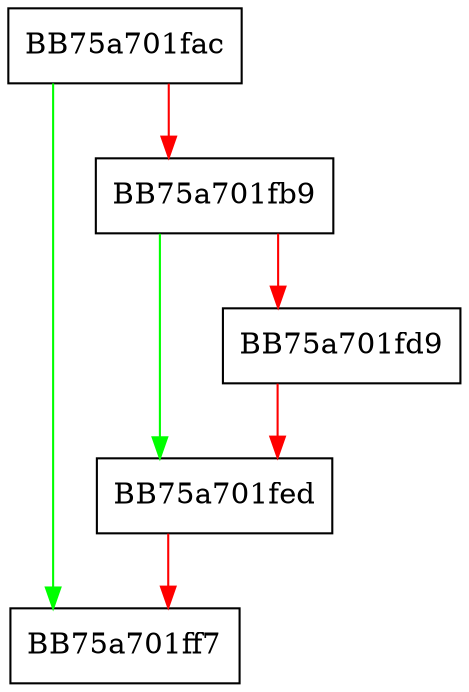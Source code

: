 digraph CleanupTpmConfig {
  node [shape="box"];
  graph [splines=ortho];
  BB75a701fac -> BB75a701ff7 [color="green"];
  BB75a701fac -> BB75a701fb9 [color="red"];
  BB75a701fb9 -> BB75a701fed [color="green"];
  BB75a701fb9 -> BB75a701fd9 [color="red"];
  BB75a701fd9 -> BB75a701fed [color="red"];
  BB75a701fed -> BB75a701ff7 [color="red"];
}